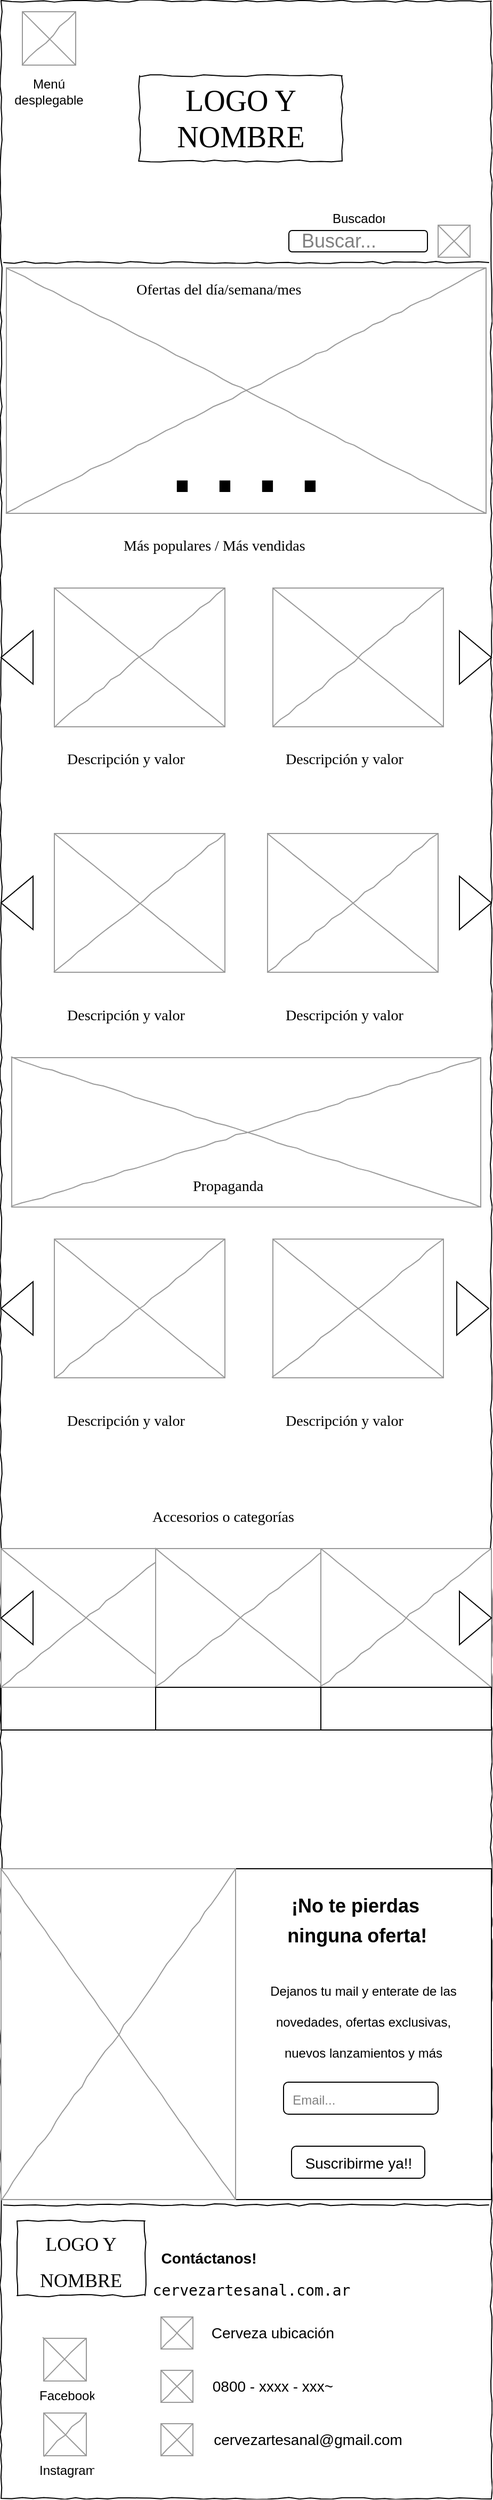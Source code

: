 <mxfile version="20.6.2"><diagram name="Page-1" id="03018318-947c-dd8e-b7a3-06fadd420f32"><mxGraphModel dx="1068" dy="452" grid="1" gridSize="10" guides="1" tooltips="1" connect="1" arrows="1" fold="1" page="1" pageScale="1" pageWidth="1100" pageHeight="850" background="#ffffff" math="0" shadow="0"><root><mxCell id="0"/><mxCell id="1" parent="0"/><mxCell id="677b7b8949515195-1" value="" style="whiteSpace=wrap;html=1;rounded=0;shadow=0;labelBackgroundColor=none;strokeColor=#000000;strokeWidth=1;fillColor=none;fontFamily=Verdana;fontSize=12;fontColor=#000000;align=center;comic=1;" parent="1" vertex="1"><mxGeometry x="20" y="10" width="460" height="2340" as="geometry"/></mxCell><mxCell id="677b7b8949515195-2" value="LOGO Y NOMBRE" style="whiteSpace=wrap;html=1;rounded=0;shadow=0;labelBackgroundColor=none;strokeWidth=1;fontFamily=Verdana;fontSize=28;align=center;comic=1;" parent="1" vertex="1"><mxGeometry x="150" y="80" width="190" height="80" as="geometry"/></mxCell><mxCell id="677b7b8949515195-9" value="" style="line;strokeWidth=1;html=1;rounded=0;shadow=0;labelBackgroundColor=none;fillColor=none;fontFamily=Verdana;fontSize=14;fontColor=#000000;align=center;comic=1;" parent="1" vertex="1"><mxGeometry x="22.5" y="250" width="455" height="10" as="geometry"/></mxCell><mxCell id="677b7b8949515195-16" value="" style="verticalLabelPosition=bottom;shadow=0;dashed=0;align=center;html=1;verticalAlign=top;strokeWidth=1;shape=mxgraph.mockup.graphics.simpleIcon;strokeColor=#999999;rounded=0;labelBackgroundColor=none;fontFamily=Verdana;fontSize=14;fontColor=#000000;comic=1;" parent="1" vertex="1"><mxGeometry x="40" y="20" width="50" height="50" as="geometry"/></mxCell><mxCell id="T-5wrf70PNvtBQ9hKjKb-1" value="Menú desplegable" style="text;html=1;strokeColor=none;fillColor=none;align=center;verticalAlign=middle;whiteSpace=wrap;rounded=0;" vertex="1" parent="1"><mxGeometry x="30" y="80" width="70" height="30" as="geometry"/></mxCell><mxCell id="T-5wrf70PNvtBQ9hKjKb-11" value="" style="verticalLabelPosition=bottom;shadow=0;dashed=0;align=center;html=1;verticalAlign=top;strokeWidth=1;shape=mxgraph.mockup.graphics.simpleIcon;strokeColor=#999999;rounded=0;labelBackgroundColor=none;fontFamily=Verdana;fontSize=14;fontColor=#000000;comic=1;" vertex="1" parent="1"><mxGeometry x="25" y="260" width="450" height="230" as="geometry"/></mxCell><mxCell id="T-5wrf70PNvtBQ9hKjKb-12" value="Descripción y valor" style="text;html=1;points=[];align=left;verticalAlign=top;spacingTop=-4;fontSize=14;fontFamily=Verdana" vertex="1" parent="1"><mxGeometry x="80" y="710" width="140" height="20" as="geometry"/></mxCell><mxCell id="T-5wrf70PNvtBQ9hKjKb-13" value="Más populares / Más vendidas" style="text;html=1;points=[];align=left;verticalAlign=top;spacingTop=-4;fontSize=14;fontFamily=Verdana" vertex="1" parent="1"><mxGeometry x="132.5" y="510" width="225" height="20" as="geometry"/></mxCell><mxCell id="T-5wrf70PNvtBQ9hKjKb-14" value="Ofertas del día/semana/mes" style="text;html=1;points=[];align=left;verticalAlign=top;spacingTop=-4;fontSize=14;fontFamily=Verdana" vertex="1" parent="1"><mxGeometry x="145" y="270" width="210" height="20" as="geometry"/></mxCell><mxCell id="T-5wrf70PNvtBQ9hKjKb-18" value="" style="verticalLabelPosition=bottom;shadow=0;dashed=0;align=center;html=1;verticalAlign=top;strokeWidth=1;shape=mxgraph.mockup.graphics.simpleIcon;strokeColor=#999999;rounded=0;labelBackgroundColor=none;fontFamily=Verdana;fontSize=14;fontColor=#000000;comic=1;" vertex="1" parent="1"><mxGeometry x="430" y="220" width="30" height="30" as="geometry"/></mxCell><mxCell id="T-5wrf70PNvtBQ9hKjKb-19" value="Buscador" style="text;strokeColor=none;fillColor=none;spacingLeft=4;spacingRight=4;overflow=hidden;rotatable=0;points=[[0,0.5],[1,0.5]];portConstraint=eastwest;fontSize=12;" vertex="1" parent="1"><mxGeometry x="325" y="200" width="60" height="30" as="geometry"/></mxCell><mxCell id="T-5wrf70PNvtBQ9hKjKb-29" value="" style="verticalLabelPosition=bottom;shadow=0;dashed=0;align=center;html=1;verticalAlign=top;strokeWidth=1;shape=mxgraph.mockup.graphics.simpleIcon;strokeColor=#999999;rounded=0;labelBackgroundColor=none;fontFamily=Verdana;fontSize=14;fontColor=#000000;comic=1;" vertex="1" parent="1"><mxGeometry x="70" y="560" width="160" height="130" as="geometry"/></mxCell><mxCell id="T-5wrf70PNvtBQ9hKjKb-38" value="&lt;font color=&quot;#808080&quot; style=&quot;font-size: 18px;&quot;&gt;&amp;nbsp; Buscar...&lt;/font&gt;" style="rounded=1;whiteSpace=wrap;html=1;align=left;" vertex="1" parent="1"><mxGeometry x="290" y="225" width="130" height="20" as="geometry"/></mxCell><mxCell id="T-5wrf70PNvtBQ9hKjKb-51" value="" style="verticalLabelPosition=bottom;shadow=0;dashed=0;align=center;html=1;verticalAlign=top;strokeWidth=1;shape=mxgraph.mockup.graphics.simpleIcon;strokeColor=#999999;rounded=0;labelBackgroundColor=none;fontFamily=Verdana;fontSize=14;fontColor=#000000;comic=1;" vertex="1" parent="1"><mxGeometry x="30" y="1000" width="440" height="140" as="geometry"/></mxCell><mxCell id="T-5wrf70PNvtBQ9hKjKb-52" value="Propaganda" style="text;html=1;points=[];align=left;verticalAlign=top;spacingTop=-4;fontSize=14;fontFamily=Verdana" vertex="1" parent="1"><mxGeometry x="197.5" y="1110" width="95" height="20" as="geometry"/></mxCell><mxCell id="T-5wrf70PNvtBQ9hKjKb-68" value="" style="rounded=0;whiteSpace=wrap;html=1;" vertex="1" parent="1"><mxGeometry x="20" y="1590" width="150" height="40" as="geometry"/></mxCell><mxCell id="T-5wrf70PNvtBQ9hKjKb-75" value="Accesorios o categorías" style="text;html=1;points=[];align=left;verticalAlign=top;spacingTop=-4;fontSize=14;fontFamily=Verdana" vertex="1" parent="1"><mxGeometry x="160" y="1420" width="170" height="20" as="geometry"/></mxCell><mxCell id="T-5wrf70PNvtBQ9hKjKb-77" value="" style="rounded=0;whiteSpace=wrap;html=1;" vertex="1" parent="1"><mxGeometry x="240" y="1760" width="240" height="310" as="geometry"/></mxCell><mxCell id="T-5wrf70PNvtBQ9hKjKb-78" value="&lt;h3&gt;&lt;font style=&quot;font-size: 18px;&quot;&gt;¡No te pierdas&amp;nbsp; &amp;nbsp; ninguna oferta!&amp;nbsp;&lt;/font&gt;&lt;span style=&quot;font-size: 24px;&quot;&gt;&amp;nbsp;&lt;/span&gt;&lt;/h3&gt;" style="text;html=1;strokeColor=none;fillColor=none;align=center;verticalAlign=middle;whiteSpace=wrap;rounded=0;" vertex="1" parent="1"><mxGeometry x="260" y="1780" width="200" height="60" as="geometry"/></mxCell><mxCell id="T-5wrf70PNvtBQ9hKjKb-79" value="&lt;p&gt;&lt;font style=&quot;font-size: 12px;&quot;&gt;Dejanos tu mail y enterate de las novedades, ofertas exclusivas, nuevos lanzamientos y más&lt;/font&gt;&lt;/p&gt;" style="text;html=1;strokeColor=none;fillColor=none;align=center;verticalAlign=middle;whiteSpace=wrap;rounded=0;fontSize=24;" vertex="1" parent="1"><mxGeometry x="260" y="1850" width="200" height="100" as="geometry"/></mxCell><mxCell id="T-5wrf70PNvtBQ9hKjKb-80" value="&lt;font style=&quot;font-size: 14px;&quot;&gt;Suscribirme ya!!&lt;/font&gt;" style="rounded=1;whiteSpace=wrap;html=1;fontSize=18;" vertex="1" parent="1"><mxGeometry x="292.5" y="2020" width="125" height="30" as="geometry"/></mxCell><mxCell id="T-5wrf70PNvtBQ9hKjKb-81" value="&lt;font style=&quot;font-size: 12px;&quot; color=&quot;#808080&quot;&gt;&amp;nbsp; Email...&lt;/font&gt;" style="rounded=1;whiteSpace=wrap;html=1;fontSize=18;align=left;" vertex="1" parent="1"><mxGeometry x="285" y="1960" width="145" height="30" as="geometry"/></mxCell><mxCell id="T-5wrf70PNvtBQ9hKjKb-82" value="&lt;font style=&quot;font-size: 18px;&quot;&gt;LOGO Y NOMBRE&lt;/font&gt;" style="whiteSpace=wrap;html=1;rounded=0;shadow=0;labelBackgroundColor=none;strokeWidth=1;fontFamily=Verdana;fontSize=28;align=center;comic=1;" vertex="1" parent="1"><mxGeometry x="35" y="2090" width="120" height="70" as="geometry"/></mxCell><mxCell id="T-5wrf70PNvtBQ9hKjKb-83" value="" style="verticalLabelPosition=bottom;shadow=0;dashed=0;align=center;html=1;verticalAlign=top;strokeWidth=1;shape=mxgraph.mockup.graphics.simpleIcon;strokeColor=#999999;rounded=0;labelBackgroundColor=none;fontFamily=Verdana;fontSize=14;fontColor=#000000;comic=1;" vertex="1" parent="1"><mxGeometry x="60" y="2200" width="40" height="40" as="geometry"/></mxCell><mxCell id="T-5wrf70PNvtBQ9hKjKb-84" value="" style="verticalLabelPosition=bottom;shadow=0;dashed=0;align=center;html=1;verticalAlign=top;strokeWidth=1;shape=mxgraph.mockup.graphics.simpleIcon;strokeColor=#999999;rounded=0;labelBackgroundColor=none;fontFamily=Verdana;fontSize=14;fontColor=#000000;comic=1;" vertex="1" parent="1"><mxGeometry x="60" y="2270" width="40" height="40" as="geometry"/></mxCell><mxCell id="T-5wrf70PNvtBQ9hKjKb-85" value="Facebook" style="text;strokeColor=none;fillColor=none;spacingLeft=4;spacingRight=4;overflow=hidden;rotatable=0;points=[[0,0.5],[1,0.5]];portConstraint=eastwest;fontSize=12;" vertex="1" parent="1"><mxGeometry x="50" y="2240" width="62.5" height="30" as="geometry"/></mxCell><mxCell id="T-5wrf70PNvtBQ9hKjKb-86" value="Instagram" style="text;strokeColor=none;fillColor=none;spacingLeft=4;spacingRight=4;overflow=hidden;rotatable=0;points=[[0,0.5],[1,0.5]];portConstraint=eastwest;fontSize=12;" vertex="1" parent="1"><mxGeometry x="50" y="2310" width="62.5" height="30" as="geometry"/></mxCell><mxCell id="T-5wrf70PNvtBQ9hKjKb-96" value="&lt;h4&gt;Contáctanos!&lt;/h4&gt;" style="text;html=1;strokeColor=none;fillColor=none;align=center;verticalAlign=middle;whiteSpace=wrap;rounded=0;fontSize=14;fontColor=#000000;" vertex="1" parent="1"><mxGeometry x="170" y="2110" width="90" height="30" as="geometry"/></mxCell><mxCell id="T-5wrf70PNvtBQ9hKjKb-97" value="&lt;pre&gt;cervezartesanal.com.ar&lt;/pre&gt;" style="text;html=1;strokeColor=none;fillColor=none;align=center;verticalAlign=middle;whiteSpace=wrap;rounded=0;fontSize=14;fontColor=#000000;" vertex="1" parent="1"><mxGeometry x="170" y="2140" width="170" height="30" as="geometry"/></mxCell><mxCell id="T-5wrf70PNvtBQ9hKjKb-98" value="" style="verticalLabelPosition=bottom;shadow=0;dashed=0;align=center;html=1;verticalAlign=top;strokeWidth=1;shape=mxgraph.mockup.graphics.simpleIcon;strokeColor=#999999;rounded=0;labelBackgroundColor=none;fontFamily=Verdana;fontSize=14;fontColor=#000000;comic=1;" vertex="1" parent="1"><mxGeometry x="170" y="2180" width="30" height="30" as="geometry"/></mxCell><mxCell id="T-5wrf70PNvtBQ9hKjKb-99" value="" style="verticalLabelPosition=bottom;shadow=0;dashed=0;align=center;html=1;verticalAlign=top;strokeWidth=1;shape=mxgraph.mockup.graphics.simpleIcon;strokeColor=#999999;rounded=0;labelBackgroundColor=none;fontFamily=Verdana;fontSize=14;fontColor=#000000;comic=1;" vertex="1" parent="1"><mxGeometry x="170" y="2230" width="30" height="30" as="geometry"/></mxCell><mxCell id="T-5wrf70PNvtBQ9hKjKb-100" value="" style="verticalLabelPosition=bottom;shadow=0;dashed=0;align=center;html=1;verticalAlign=top;strokeWidth=1;shape=mxgraph.mockup.graphics.simpleIcon;strokeColor=#999999;rounded=0;labelBackgroundColor=none;fontFamily=Verdana;fontSize=14;fontColor=#000000;comic=1;" vertex="1" parent="1"><mxGeometry x="170" y="2280" width="30" height="30" as="geometry"/></mxCell><mxCell id="T-5wrf70PNvtBQ9hKjKb-101" value="Cerveza ubicación" style="text;html=1;strokeColor=none;fillColor=none;align=center;verticalAlign=middle;whiteSpace=wrap;rounded=0;fontSize=14;fontColor=#000000;" vertex="1" parent="1"><mxGeometry x="210" y="2180" width="130" height="30" as="geometry"/></mxCell><mxCell id="T-5wrf70PNvtBQ9hKjKb-102" value="0800 - xxxx - xxx~" style="text;html=1;strokeColor=none;fillColor=none;align=center;verticalAlign=middle;whiteSpace=wrap;rounded=0;fontSize=14;fontColor=#000000;" vertex="1" parent="1"><mxGeometry x="212.82" y="2230" width="124.37" height="30" as="geometry"/></mxCell><mxCell id="T-5wrf70PNvtBQ9hKjKb-103" value="cervezartesanal@gmail.com" style="text;html=1;strokeColor=none;fillColor=none;align=center;verticalAlign=middle;whiteSpace=wrap;rounded=0;fontSize=14;fontColor=#000000;" vertex="1" parent="1"><mxGeometry x="212.82" y="2280" width="190" height="30" as="geometry"/></mxCell><mxCell id="T-5wrf70PNvtBQ9hKjKb-104" value="" style="verticalLabelPosition=bottom;shadow=0;dashed=0;align=center;html=1;verticalAlign=top;strokeWidth=1;shape=mxgraph.mockup.graphics.simpleIcon;strokeColor=#999999;rounded=0;labelBackgroundColor=none;fontFamily=Verdana;fontSize=14;fontColor=#000000;comic=1;" vertex="1" parent="1"><mxGeometry x="275" y="560" width="160" height="130" as="geometry"/></mxCell><mxCell id="T-5wrf70PNvtBQ9hKjKb-105" value="Descripción y valor" style="text;html=1;points=[];align=left;verticalAlign=top;spacingTop=-4;fontSize=14;fontFamily=Verdana" vertex="1" parent="1"><mxGeometry x="285" y="710" width="140" height="20" as="geometry"/></mxCell><mxCell id="T-5wrf70PNvtBQ9hKjKb-106" value="" style="triangle;whiteSpace=wrap;html=1;" vertex="1" parent="1"><mxGeometry x="450" y="600" width="30" height="50" as="geometry"/></mxCell><mxCell id="T-5wrf70PNvtBQ9hKjKb-107" value="" style="triangle;whiteSpace=wrap;html=1;rotation=-180;" vertex="1" parent="1"><mxGeometry x="20" y="600" width="30" height="50" as="geometry"/></mxCell><mxCell id="T-5wrf70PNvtBQ9hKjKb-109" value="" style="verticalLabelPosition=bottom;shadow=0;dashed=0;align=center;html=1;verticalAlign=top;strokeWidth=1;shape=mxgraph.mockup.graphics.simpleIcon;strokeColor=#999999;rounded=0;labelBackgroundColor=none;fontFamily=Verdana;fontSize=14;fontColor=#000000;comic=1;" vertex="1" parent="1"><mxGeometry x="70" y="790" width="160" height="130" as="geometry"/></mxCell><mxCell id="T-5wrf70PNvtBQ9hKjKb-110" value="" style="verticalLabelPosition=bottom;shadow=0;dashed=0;align=center;html=1;verticalAlign=top;strokeWidth=1;shape=mxgraph.mockup.graphics.simpleIcon;strokeColor=#999999;rounded=0;labelBackgroundColor=none;fontFamily=Verdana;fontSize=14;fontColor=#000000;comic=1;" vertex="1" parent="1"><mxGeometry x="270" y="790" width="160" height="130" as="geometry"/></mxCell><mxCell id="T-5wrf70PNvtBQ9hKjKb-111" value="Descripción y valor" style="text;html=1;points=[];align=left;verticalAlign=top;spacingTop=-4;fontSize=14;fontFamily=Verdana" vertex="1" parent="1"><mxGeometry x="80" y="950" width="140" height="20" as="geometry"/></mxCell><mxCell id="T-5wrf70PNvtBQ9hKjKb-112" value="Descripción y valor" style="text;html=1;points=[];align=left;verticalAlign=top;spacingTop=-4;fontSize=14;fontFamily=Verdana" vertex="1" parent="1"><mxGeometry x="285" y="950" width="140" height="20" as="geometry"/></mxCell><mxCell id="T-5wrf70PNvtBQ9hKjKb-113" value="" style="triangle;whiteSpace=wrap;html=1;" vertex="1" parent="1"><mxGeometry x="447.5" y="1210" width="30" height="50" as="geometry"/></mxCell><mxCell id="T-5wrf70PNvtBQ9hKjKb-114" value="" style="triangle;whiteSpace=wrap;html=1;rotation=-180;" vertex="1" parent="1"><mxGeometry x="20" y="830" width="30" height="50" as="geometry"/></mxCell><mxCell id="T-5wrf70PNvtBQ9hKjKb-115" value="&lt;h1&gt;&lt;font style=&quot;font-size: 72px;&quot;&gt;. . . .&lt;/font&gt;&lt;/h1&gt;" style="text;html=1;strokeColor=none;fillColor=none;align=center;verticalAlign=middle;whiteSpace=wrap;rounded=0;" vertex="1" parent="1"><mxGeometry x="165" y="395" width="170" height="100" as="geometry"/></mxCell><mxCell id="T-5wrf70PNvtBQ9hKjKb-116" value="" style="verticalLabelPosition=bottom;shadow=0;dashed=0;align=center;html=1;verticalAlign=top;strokeWidth=1;shape=mxgraph.mockup.graphics.simpleIcon;strokeColor=#999999;rounded=0;labelBackgroundColor=none;fontFamily=Verdana;fontSize=14;fontColor=#000000;comic=1;" vertex="1" parent="1"><mxGeometry x="70" y="1170" width="160" height="130" as="geometry"/></mxCell><mxCell id="T-5wrf70PNvtBQ9hKjKb-117" value="" style="triangle;whiteSpace=wrap;html=1;rotation=-180;" vertex="1" parent="1"><mxGeometry x="20" y="1210" width="30" height="50" as="geometry"/></mxCell><mxCell id="T-5wrf70PNvtBQ9hKjKb-118" value="" style="verticalLabelPosition=bottom;shadow=0;dashed=0;align=center;html=1;verticalAlign=top;strokeWidth=1;shape=mxgraph.mockup.graphics.simpleIcon;strokeColor=#999999;rounded=0;labelBackgroundColor=none;fontFamily=Verdana;fontSize=14;fontColor=#000000;comic=1;" vertex="1" parent="1"><mxGeometry x="275" y="1170" width="160" height="130" as="geometry"/></mxCell><mxCell id="T-5wrf70PNvtBQ9hKjKb-119" value="" style="triangle;whiteSpace=wrap;html=1;" vertex="1" parent="1"><mxGeometry x="450" y="830" width="30" height="50" as="geometry"/></mxCell><mxCell id="T-5wrf70PNvtBQ9hKjKb-120" value="Descripción y valor" style="text;html=1;points=[];align=left;verticalAlign=top;spacingTop=-4;fontSize=14;fontFamily=Verdana" vertex="1" parent="1"><mxGeometry x="80" y="1330" width="140" height="20" as="geometry"/></mxCell><mxCell id="T-5wrf70PNvtBQ9hKjKb-121" value="Descripción y valor" style="text;html=1;points=[];align=left;verticalAlign=top;spacingTop=-4;fontSize=14;fontFamily=Verdana" vertex="1" parent="1"><mxGeometry x="285" y="1330" width="140" height="20" as="geometry"/></mxCell><mxCell id="T-5wrf70PNvtBQ9hKjKb-123" value="" style="verticalLabelPosition=bottom;shadow=0;dashed=0;align=center;html=1;verticalAlign=top;strokeWidth=1;shape=mxgraph.mockup.graphics.simpleIcon;strokeColor=#999999;rounded=0;labelBackgroundColor=none;fontFamily=Verdana;fontSize=14;fontColor=#000000;comic=1;" vertex="1" parent="1"><mxGeometry x="20" y="1460" width="160" height="130" as="geometry"/></mxCell><mxCell id="T-5wrf70PNvtBQ9hKjKb-124" value="" style="verticalLabelPosition=bottom;shadow=0;dashed=0;align=center;html=1;verticalAlign=top;strokeWidth=1;shape=mxgraph.mockup.graphics.simpleIcon;strokeColor=#999999;rounded=0;labelBackgroundColor=none;fontFamily=Verdana;fontSize=14;fontColor=#000000;comic=1;" vertex="1" parent="1"><mxGeometry x="165" y="1460" width="160" height="130" as="geometry"/></mxCell><mxCell id="T-5wrf70PNvtBQ9hKjKb-125" value="" style="verticalLabelPosition=bottom;shadow=0;dashed=0;align=center;html=1;verticalAlign=top;strokeWidth=1;shape=mxgraph.mockup.graphics.simpleIcon;strokeColor=#999999;rounded=0;labelBackgroundColor=none;fontFamily=Verdana;fontSize=14;fontColor=#000000;comic=1;" vertex="1" parent="1"><mxGeometry x="320" y="1460" width="160" height="130" as="geometry"/></mxCell><mxCell id="T-5wrf70PNvtBQ9hKjKb-126" value="" style="rounded=0;whiteSpace=wrap;html=1;" vertex="1" parent="1"><mxGeometry x="165" y="1590" width="155" height="40" as="geometry"/></mxCell><mxCell id="T-5wrf70PNvtBQ9hKjKb-127" value="" style="rounded=0;whiteSpace=wrap;html=1;" vertex="1" parent="1"><mxGeometry x="320" y="1590" width="160" height="40" as="geometry"/></mxCell><mxCell id="T-5wrf70PNvtBQ9hKjKb-128" value="" style="triangle;whiteSpace=wrap;html=1;" vertex="1" parent="1"><mxGeometry x="450" y="1500" width="30" height="50" as="geometry"/></mxCell><mxCell id="T-5wrf70PNvtBQ9hKjKb-129" value="" style="triangle;whiteSpace=wrap;html=1;rotation=-180;" vertex="1" parent="1"><mxGeometry x="20" y="1500" width="30" height="50" as="geometry"/></mxCell><mxCell id="T-5wrf70PNvtBQ9hKjKb-131" value="" style="verticalLabelPosition=bottom;shadow=0;dashed=0;align=center;html=1;verticalAlign=top;strokeWidth=1;shape=mxgraph.mockup.graphics.simpleIcon;strokeColor=#999999;rounded=0;labelBackgroundColor=none;fontFamily=Verdana;fontSize=14;fontColor=#000000;comic=1;" vertex="1" parent="1"><mxGeometry x="20" y="1760" width="220" height="310" as="geometry"/></mxCell><mxCell id="T-5wrf70PNvtBQ9hKjKb-132" value="" style="line;strokeWidth=1;html=1;rounded=0;shadow=0;labelBackgroundColor=none;fillColor=none;fontFamily=Verdana;fontSize=14;fontColor=#000000;align=center;comic=1;" vertex="1" parent="1"><mxGeometry x="22.5" y="2070" width="455" height="10" as="geometry"/></mxCell></root></mxGraphModel></diagram></mxfile>